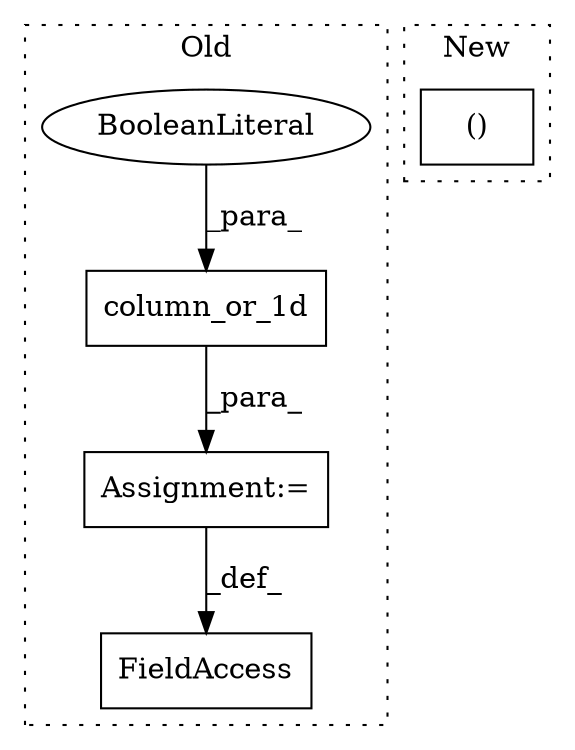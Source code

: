 digraph G {
subgraph cluster0 {
1 [label="column_or_1d" a="32" s="8828,8847" l="13,1" shape="box"];
3 [label="Assignment:=" a="7" s="8827" l="1" shape="box"];
4 [label="BooleanLiteral" a="9" s="8843" l="4" shape="ellipse"];
5 [label="FieldAccess" a="22" s="9220" l="21" shape="box"];
label = "Old";
style="dotted";
}
subgraph cluster1 {
2 [label="()" a="106" s="8742" l="15" shape="box"];
label = "New";
style="dotted";
}
1 -> 3 [label="_para_"];
3 -> 5 [label="_def_"];
4 -> 1 [label="_para_"];
}